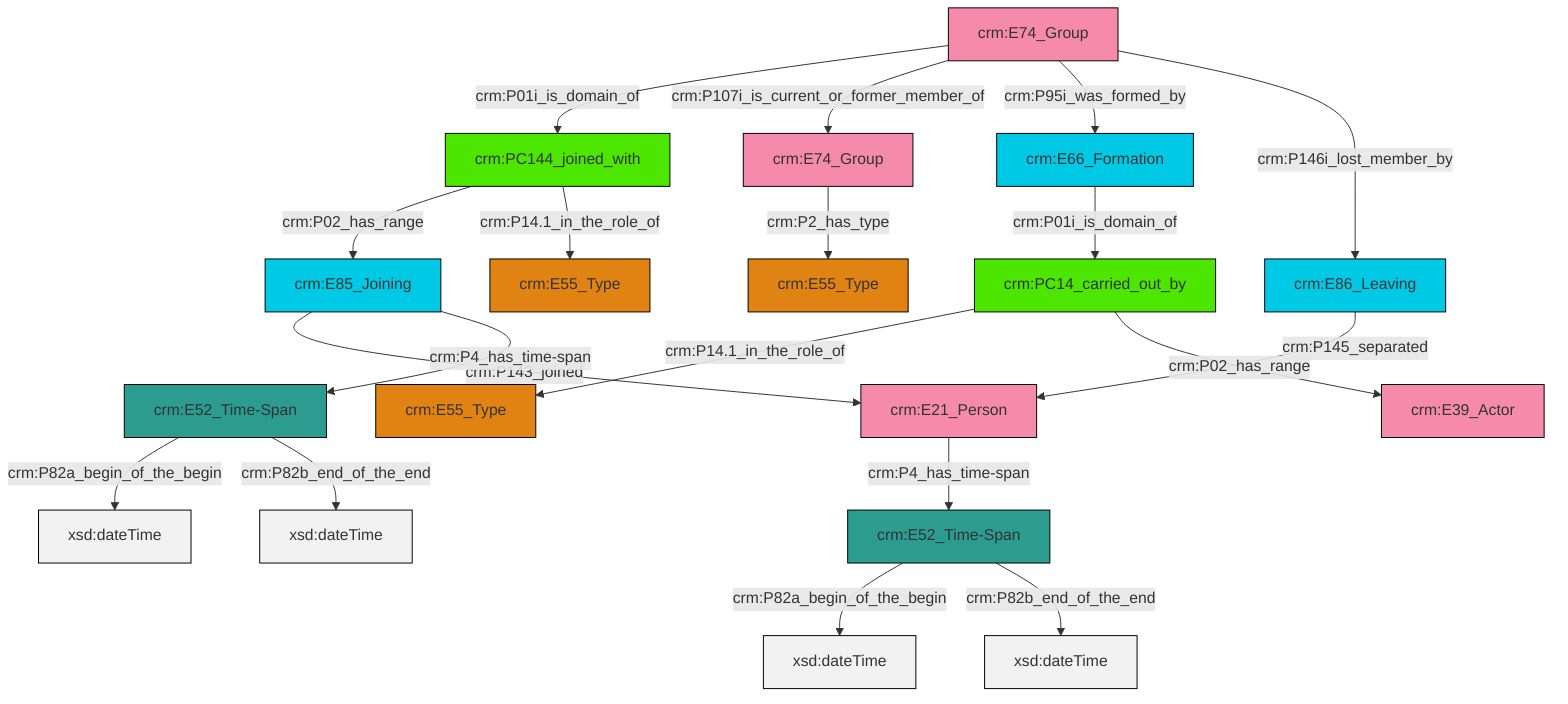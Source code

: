 graph TD
classDef Literal fill:#f2f2f2,stroke:#000000;
classDef CRM_Entity fill:#FFFFFF,stroke:#000000;
classDef Temporal_Entity fill:#00C9E6, stroke:#000000;
classDef Type fill:#E18312, stroke:#000000;
classDef Time-Span fill:#2C9C91, stroke:#000000;
classDef Appellation fill:#FFEB7F, stroke:#000000;
classDef Place fill:#008836, stroke:#000000;
classDef Persistent_Item fill:#B266B2, stroke:#000000;
classDef Conceptual_Object fill:#FFD700, stroke:#000000;
classDef Physical_Thing fill:#D2B48C, stroke:#000000;
classDef Actor fill:#f58aad, stroke:#000000;
classDef PC_Classes fill:#4ce600, stroke:#000000;
classDef Multi fill:#cccccc,stroke:#000000;

0["crm:PC14_carried_out_by"]:::PC_Classes -->|crm:P14.1_in_the_role_of| 1["crm:E55_Type"]:::Type
2["crm:E66_Formation"]:::Temporal_Entity -->|crm:P01i_is_domain_of| 0["crm:PC14_carried_out_by"]:::PC_Classes
6["crm:E52_Time-Span"]:::Time-Span -->|crm:P82a_begin_of_the_begin| 7[xsd:dateTime]:::Literal
12["crm:E74_Group"]:::Actor -->|crm:P2_has_type| 13["crm:E55_Type"]:::Type
15["crm:PC144_joined_with"]:::PC_Classes -->|crm:P02_has_range| 3["crm:E85_Joining"]:::Temporal_Entity
8["crm:E21_Person"]:::Actor -->|crm:P4_has_time-span| 16["crm:E52_Time-Span"]:::Time-Span
19["crm:E74_Group"]:::Actor -->|crm:P01i_is_domain_of| 15["crm:PC144_joined_with"]:::PC_Classes
19["crm:E74_Group"]:::Actor -->|crm:P107i_is_current_or_former_member_of| 12["crm:E74_Group"]:::Actor
6["crm:E52_Time-Span"]:::Time-Span -->|crm:P82b_end_of_the_end| 28[xsd:dateTime]:::Literal
0["crm:PC14_carried_out_by"]:::PC_Classes -->|crm:P02_has_range| 10["crm:E39_Actor"]:::Actor
16["crm:E52_Time-Span"]:::Time-Span -->|crm:P82a_begin_of_the_begin| 29[xsd:dateTime]:::Literal
30["crm:E86_Leaving"]:::Temporal_Entity -->|crm:P145_separated| 8["crm:E21_Person"]:::Actor
19["crm:E74_Group"]:::Actor -->|crm:P95i_was_formed_by| 2["crm:E66_Formation"]:::Temporal_Entity
3["crm:E85_Joining"]:::Temporal_Entity -->|crm:P143_joined| 8["crm:E21_Person"]:::Actor
16["crm:E52_Time-Span"]:::Time-Span -->|crm:P82b_end_of_the_end| 33[xsd:dateTime]:::Literal
19["crm:E74_Group"]:::Actor -->|crm:P146i_lost_member_by| 30["crm:E86_Leaving"]:::Temporal_Entity
3["crm:E85_Joining"]:::Temporal_Entity -->|crm:P4_has_time-span| 6["crm:E52_Time-Span"]:::Time-Span
15["crm:PC144_joined_with"]:::PC_Classes -->|crm:P14.1_in_the_role_of| 20["crm:E55_Type"]:::Type